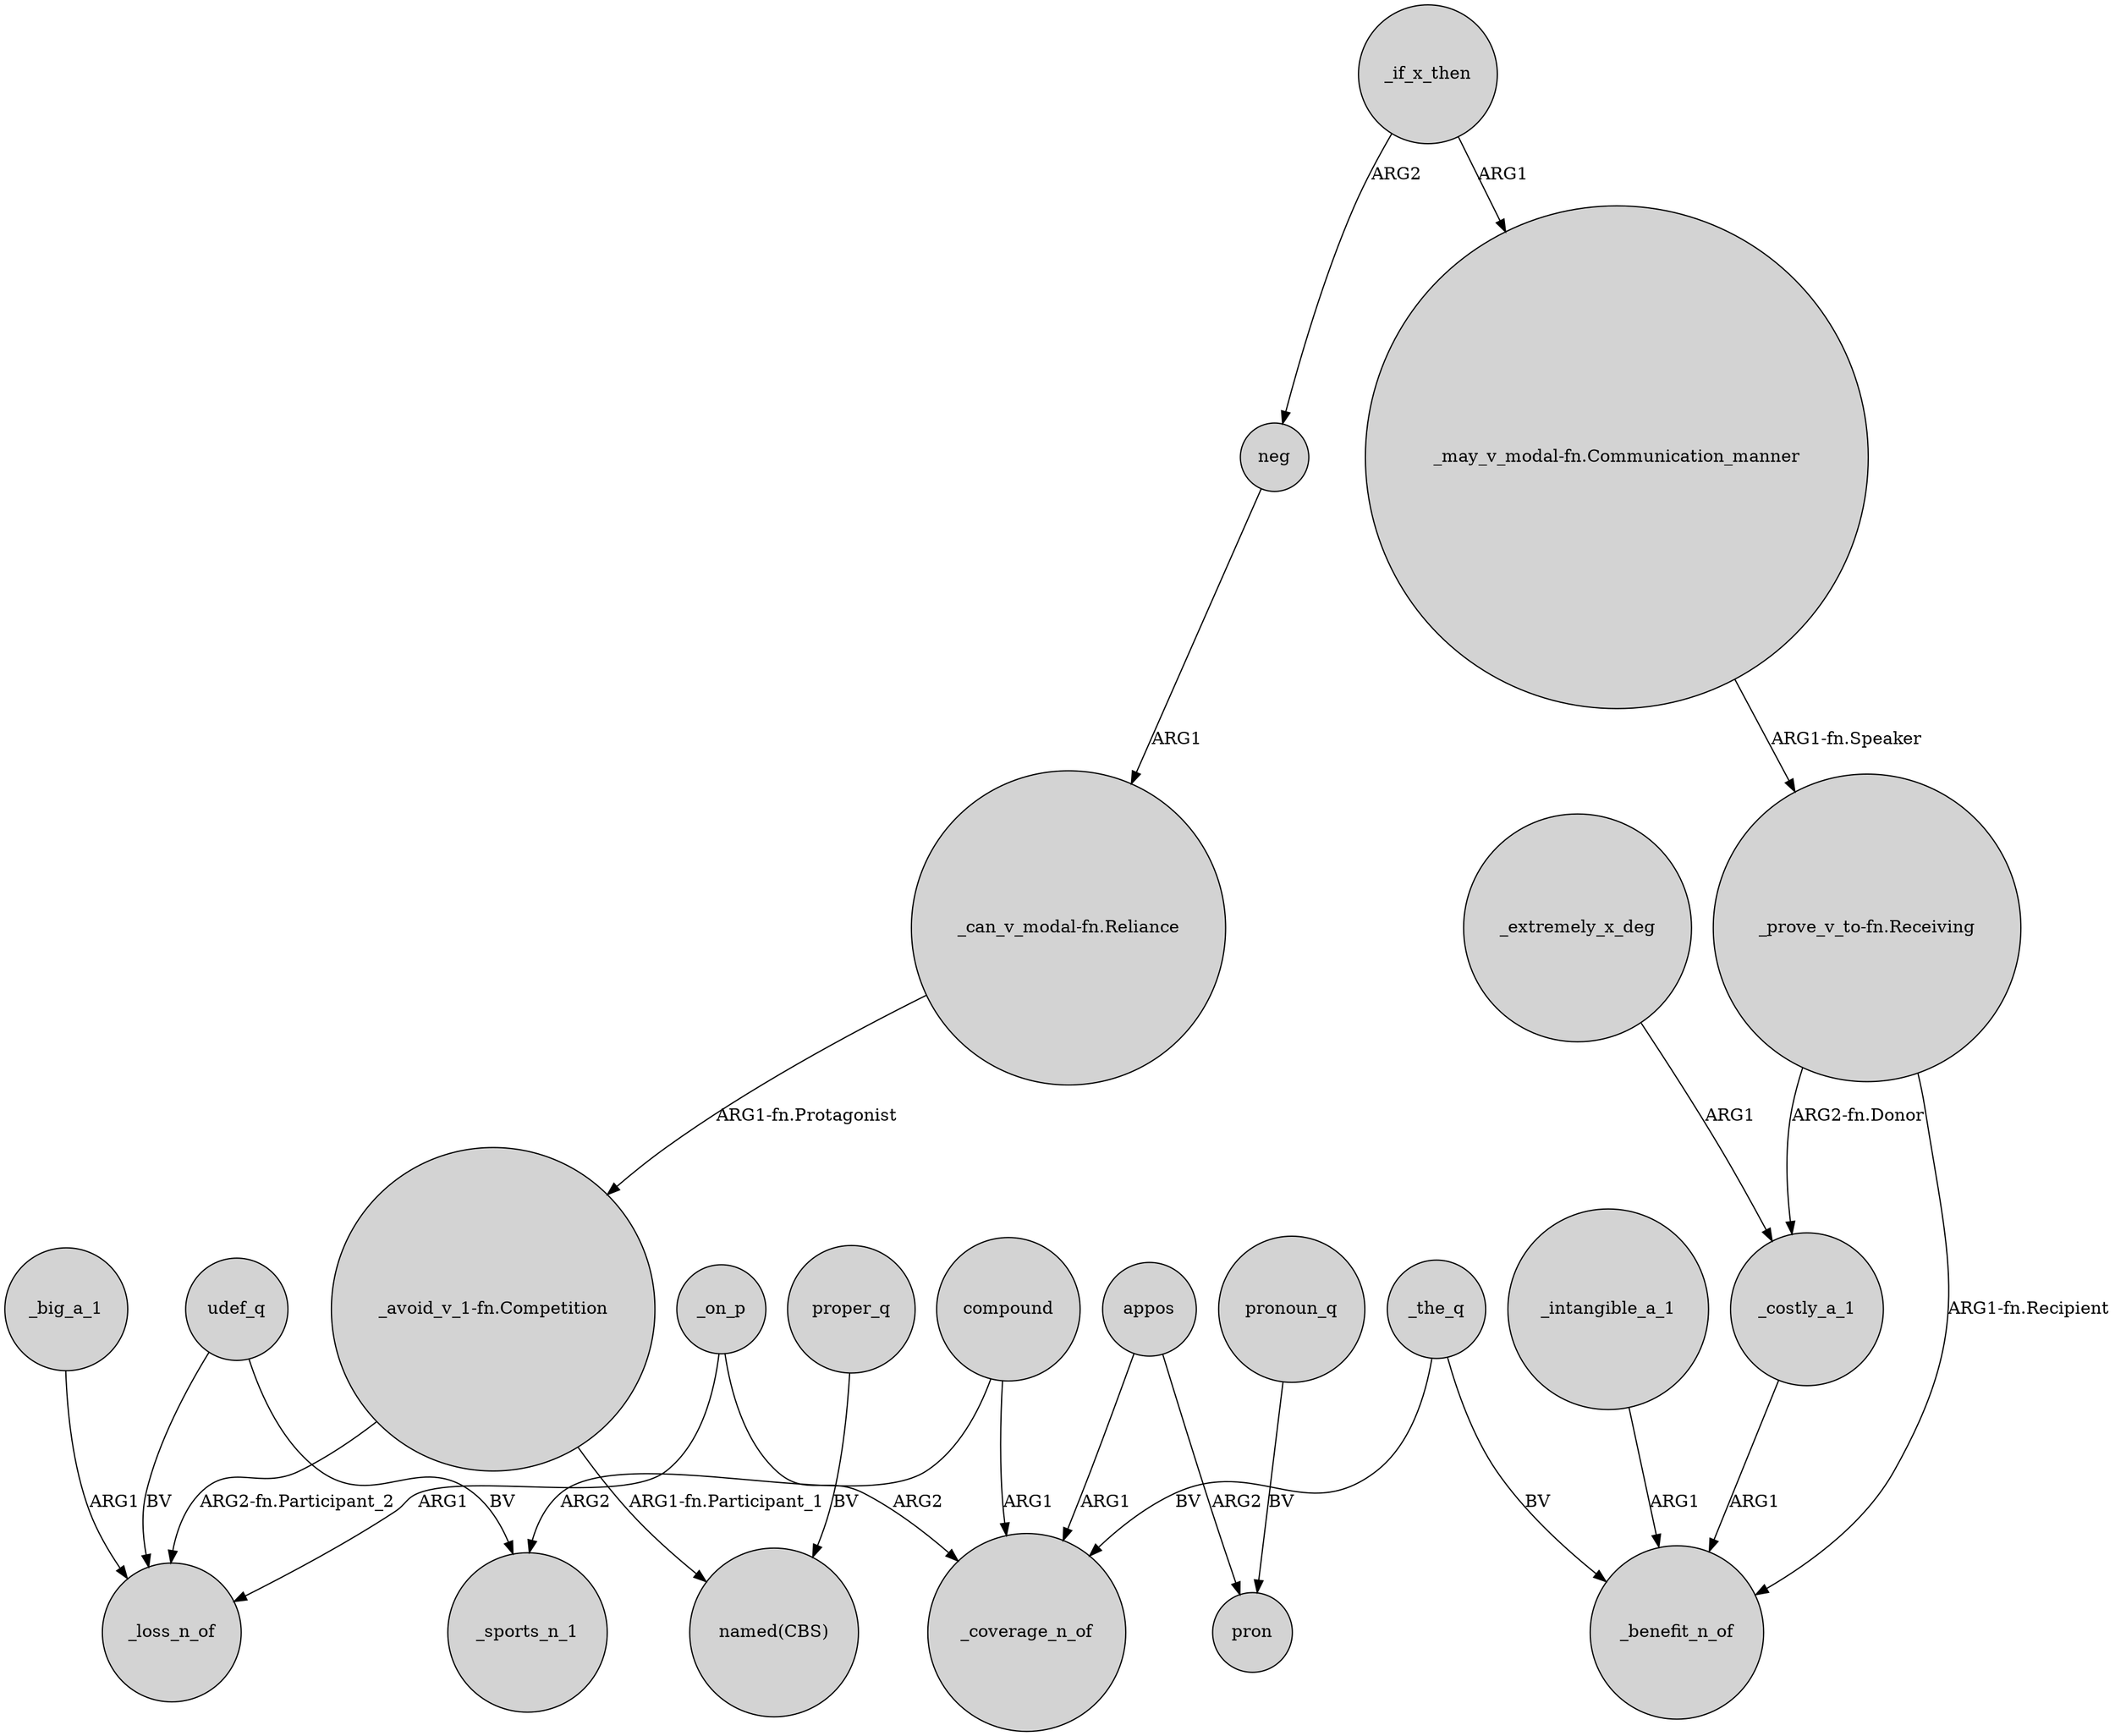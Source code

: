 digraph {
	node [shape=circle style=filled]
	_if_x_then -> neg [label=ARG2]
	_if_x_then -> "_may_v_modal-fn.Communication_manner" [label=ARG1]
	"_prove_v_to-fn.Receiving" -> _benefit_n_of [label="ARG1-fn.Recipient"]
	compound -> _sports_n_1 [label=ARG2]
	_on_p -> _loss_n_of [label=ARG1]
	"_avoid_v_1-fn.Competition" -> "named(CBS)" [label="ARG1-fn.Participant_1"]
	"_may_v_modal-fn.Communication_manner" -> "_prove_v_to-fn.Receiving" [label="ARG1-fn.Speaker"]
	neg -> "_can_v_modal-fn.Reliance" [label=ARG1]
	_intangible_a_1 -> _benefit_n_of [label=ARG1]
	appos -> pron [label=ARG2]
	pronoun_q -> pron [label=BV]
	_the_q -> _benefit_n_of [label=BV]
	_the_q -> _coverage_n_of [label=BV]
	appos -> _coverage_n_of [label=ARG1]
	proper_q -> "named(CBS)" [label=BV]
	_on_p -> _coverage_n_of [label=ARG2]
	"_can_v_modal-fn.Reliance" -> "_avoid_v_1-fn.Competition" [label="ARG1-fn.Protagonist"]
	"_prove_v_to-fn.Receiving" -> _costly_a_1 [label="ARG2-fn.Donor"]
	udef_q -> _loss_n_of [label=BV]
	_big_a_1 -> _loss_n_of [label=ARG1]
	compound -> _coverage_n_of [label=ARG1]
	"_avoid_v_1-fn.Competition" -> _loss_n_of [label="ARG2-fn.Participant_2"]
	udef_q -> _sports_n_1 [label=BV]
	_costly_a_1 -> _benefit_n_of [label=ARG1]
	_extremely_x_deg -> _costly_a_1 [label=ARG1]
}

